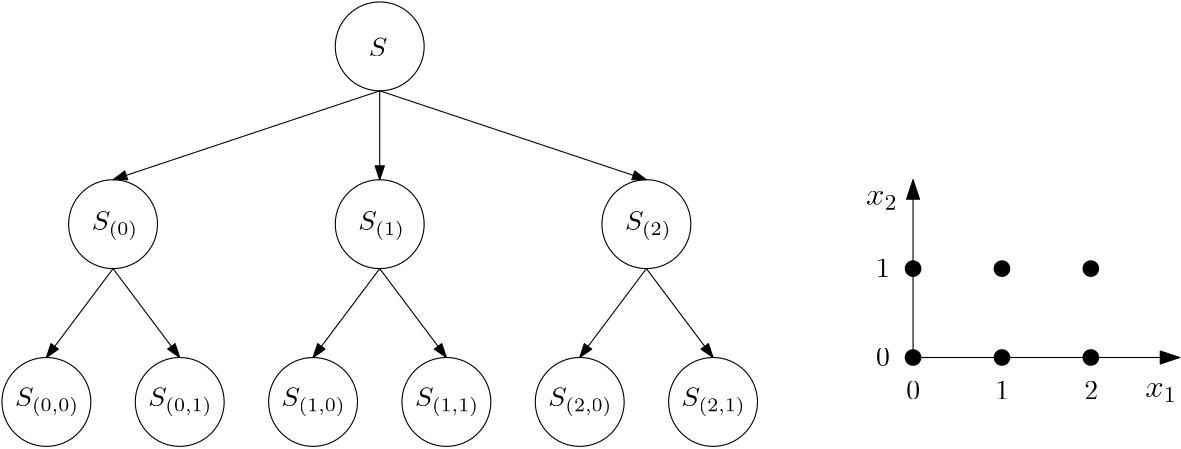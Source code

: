 <?xml version="1.0"?>
<!DOCTYPE ipe SYSTEM "ipe.dtd">
<ipe version="70206" creator="Ipe 7.2.7">
<info created="D:20200221112901" modified="D:20200221112901"/>
<ipestyle name="basic">
<symbol name="arrow/arc(spx)">
<path stroke="sym-stroke" fill="sym-stroke" pen="sym-pen">
0 0 m
-1 0.333 l
-1 -0.333 l
h
</path>
</symbol>
<symbol name="arrow/farc(spx)">
<path stroke="sym-stroke" fill="white" pen="sym-pen">
0 0 m
-1 0.333 l
-1 -0.333 l
h
</path>
</symbol>
<symbol name="arrow/ptarc(spx)">
<path stroke="sym-stroke" fill="sym-stroke" pen="sym-pen">
0 0 m
-1 0.333 l
-0.8 0 l
-1 -0.333 l
h
</path>
</symbol>
<symbol name="arrow/fptarc(spx)">
<path stroke="sym-stroke" fill="white" pen="sym-pen">
0 0 m
-1 0.333 l
-0.8 0 l
-1 -0.333 l
h
</path>
</symbol>
<symbol name="mark/circle(sx)" transformations="translations">
<path fill="sym-stroke">
0.6 0 0 0.6 0 0 e
0.4 0 0 0.4 0 0 e
</path>
</symbol>
<symbol name="mark/disk(sx)" transformations="translations">
<path fill="sym-stroke">
0.6 0 0 0.6 0 0 e
</path>
</symbol>
<symbol name="mark/fdisk(sfx)" transformations="translations">
<group>
<path fill="sym-fill">
0.5 0 0 0.5 0 0 e
</path>
<path fill="sym-stroke" fillrule="eofill">
0.6 0 0 0.6 0 0 e
0.4 0 0 0.4 0 0 e
</path>
</group>
</symbol>
<symbol name="mark/box(sx)" transformations="translations">
<path fill="sym-stroke" fillrule="eofill">
-0.6 -0.6 m
0.6 -0.6 l
0.6 0.6 l
-0.6 0.6 l
h
-0.4 -0.4 m
0.4 -0.4 l
0.4 0.4 l
-0.4 0.4 l
h
</path>
</symbol>
<symbol name="mark/square(sx)" transformations="translations">
<path fill="sym-stroke">
-0.6 -0.6 m
0.6 -0.6 l
0.6 0.6 l
-0.6 0.6 l
h
</path>
</symbol>
<symbol name="mark/fsquare(sfx)" transformations="translations">
<group>
<path fill="sym-fill">
-0.5 -0.5 m
0.5 -0.5 l
0.5 0.5 l
-0.5 0.5 l
h
</path>
<path fill="sym-stroke" fillrule="eofill">
-0.6 -0.6 m
0.6 -0.6 l
0.6 0.6 l
-0.6 0.6 l
h
-0.4 -0.4 m
0.4 -0.4 l
0.4 0.4 l
-0.4 0.4 l
h
</path>
</group>
</symbol>
<symbol name="mark/cross(sx)" transformations="translations">
<group>
<path fill="sym-stroke">
-0.43 -0.57 m
0.57 0.43 l
0.43 0.57 l
-0.57 -0.43 l
h
</path>
<path fill="sym-stroke">
-0.43 0.57 m
0.57 -0.43 l
0.43 -0.57 l
-0.57 0.43 l
h
</path>
</group>
</symbol>
<symbol name="arrow/fnormal(spx)">
<path stroke="sym-stroke" fill="white" pen="sym-pen">
0 0 m
-1 0.333 l
-1 -0.333 l
h
</path>
</symbol>
<symbol name="arrow/pointed(spx)">
<path stroke="sym-stroke" fill="sym-stroke" pen="sym-pen">
0 0 m
-1 0.333 l
-0.8 0 l
-1 -0.333 l
h
</path>
</symbol>
<symbol name="arrow/fpointed(spx)">
<path stroke="sym-stroke" fill="white" pen="sym-pen">
0 0 m
-1 0.333 l
-0.8 0 l
-1 -0.333 l
h
</path>
</symbol>
<symbol name="arrow/linear(spx)">
<path stroke="sym-stroke" pen="sym-pen">
-1 0.333 m
0 0 l
-1 -0.333 l
</path>
</symbol>
<symbol name="arrow/fdouble(spx)">
<path stroke="sym-stroke" fill="white" pen="sym-pen">
0 0 m
-1 0.333 l
-1 -0.333 l
h
-1 0 m
-2 0.333 l
-2 -0.333 l
h
</path>
</symbol>
<symbol name="arrow/double(spx)">
<path stroke="sym-stroke" fill="sym-stroke" pen="sym-pen">
0 0 m
-1 0.333 l
-1 -0.333 l
h
-1 0 m
-2 0.333 l
-2 -0.333 l
h
</path>
</symbol>
<pen name="heavier" value="0.8"/>
<pen name="fat" value="1.2"/>
<pen name="ultrafat" value="2"/>
<symbolsize name="large" value="5"/>
<symbolsize name="small" value="2"/>
<symbolsize name="tiny" value="1.1"/>
<arrowsize name="large" value="10"/>
<arrowsize name="small" value="5"/>
<arrowsize name="tiny" value="3"/>
<color name="red" value="1 0 0"/>
<color name="green" value="0 1 0"/>
<color name="blue" value="0 0 1"/>
<color name="yellow" value="1 1 0"/>
<color name="orange" value="1 0.647 0"/>
<color name="gold" value="1 0.843 0"/>
<color name="purple" value="0.627 0.125 0.941"/>
<color name="gray" value="0.745"/>
<color name="brown" value="0.647 0.165 0.165"/>
<color name="navy" value="0 0 0.502"/>
<color name="pink" value="1 0.753 0.796"/>
<color name="seagreen" value="0.18 0.545 0.341"/>
<color name="turquoise" value="0.251 0.878 0.816"/>
<color name="violet" value="0.933 0.51 0.933"/>
<color name="darkblue" value="0 0 0.545"/>
<color name="darkcyan" value="0 0.545 0.545"/>
<color name="darkgray" value="0.663"/>
<color name="darkgreen" value="0 0.392 0"/>
<color name="darkmagenta" value="0.545 0 0.545"/>
<color name="darkorange" value="1 0.549 0"/>
<color name="darkred" value="0.545 0 0"/>
<color name="lightblue" value="0.678 0.847 0.902"/>
<color name="lightcyan" value="0.878 1 1"/>
<color name="lightgray" value="0.827"/>
<color name="lightgreen" value="0.565 0.933 0.565"/>
<color name="lightyellow" value="1 1 0.878"/>
<dashstyle name="dashed" value="[4] 0"/>
<dashstyle name="dotted" value="[1 3] 0"/>
<dashstyle name="dash dotted" value="[4 2 1 2] 0"/>
<dashstyle name="dash dot dotted" value="[4 2 1 2 1 2] 0"/>
<textsize name="large" value="\large"/>
<textsize name="Large" value="\Large"/>
<textsize name="LARGE" value="\LARGE"/>
<textsize name="huge" value="\huge"/>
<textsize name="Huge" value="\Huge"/>
<textsize name="small" value="\small"/>
<textsize name="footnote" value="\footnotesize"/>
<textsize name="tiny" value="\tiny"/>
<textstyle name="center" begin="\begin{center}" end="\end{center}"/>
<textstyle name="itemize" begin="\begin{itemize}" end="\end{itemize}"/>
<textstyle name="item" begin="\begin{itemize}\item{}" end="\end{itemize}"/>
<gridsize name="4 pts" value="4"/>
<gridsize name="8 pts (~3 mm)" value="8"/>
<gridsize name="16 pts (~6 mm)" value="16"/>
<gridsize name="32 pts (~12 mm)" value="32"/>
<gridsize name="10 pts (~3.5 mm)" value="10"/>
<gridsize name="20 pts (~7 mm)" value="20"/>
<gridsize name="14 pts (~5 mm)" value="14"/>
<gridsize name="28 pts (~10 mm)" value="28"/>
<gridsize name="56 pts (~20 mm)" value="56"/>
<anglesize name="90 deg" value="90"/>
<anglesize name="60 deg" value="60"/>
<anglesize name="45 deg" value="45"/>
<anglesize name="30 deg" value="30"/>
<anglesize name="22.5 deg" value="22.5"/>
<opacity name="10%" value="0.1"/>
<opacity name="30%" value="0.3"/>
<opacity name="50%" value="0.5"/>
<opacity name="75%" value="0.75"/>
<tiling name="falling" angle="-60" step="4" width="1"/>
<tiling name="rising" angle="30" step="4" width="1"/>
</ipestyle>
<page>
<layer name="alpha"/>
<layer name="beta"/>
<layer name="gamma"/>
<layer name="delta"/>
<layer name="epsilon"/>
<layer name="zeta"/>
<layer name="eta"/>
<layer name="theta"/>
<view layers="alpha beta" active="alpha"/>
<view layers="alpha beta gamma delta" active="delta"/>
<view layers="alpha beta epsilon zeta" active="zeta"/>
<view layers="alpha beta eta theta" active="eta"/>
<text layer="alpha" matrix="1 0 0 1 -3.92077 -3.61917" transformations="translations" pos="192 784" stroke="black" type="label" width="6.683" height="6.808" depth="0" valign="baseline" style="math">S</text>
<path stroke="black" arrow="normal/small">
192 768 m
96 736 l
</path>
<path stroke="black" arrow="normal/small">
192 768 m
192 736 l
</path>
<path stroke="black" arrow="normal/small">
192 768 m
288 736 l
</path>
<path stroke="black">
16 0 0 16 192 720 e
</path>
<path matrix="1 0 0 1 -96 0" stroke="black">
16 0 0 16 192 720 e
</path>
<path matrix="1 0 0 1 96 0" stroke="black">
16 0 0 16 192 720 e
</path>
<path matrix="1 0 0 1 0 64" stroke="black">
16 0 0 16 192 720 e
</path>
<text layer="beta" matrix="1 0 0 1 -103.698 -66.1112" transformations="translations" pos="192 784" stroke="black" type="label" width="16.805" height="6.81" depth="3.54" valign="baseline" style="math">S_{(0)}</text>
<text matrix="1 0 0 1 -7.6984 -66.1112" transformations="translations" pos="192 784" stroke="black" type="label" width="16.805" height="6.81" depth="3.54" valign="baseline" style="math">S_{(1)}</text>
<text matrix="1 0 0 1 88.3016 -66.1112" transformations="translations" pos="192 784" stroke="black" type="label" width="16.805" height="6.81" depth="3.54" valign="baseline" style="math">S_{(2)}</text>
<text matrix="1 0 0 1 -131.318 -129.508" transformations="translations" pos="192 784" stroke="black" type="label" width="23.142" height="6.81" depth="3.54" valign="baseline" style="math">S_{(0,0)}</text>
<text matrix="1 0 0 1 -83.3176 -129.508" transformations="translations" pos="192 784" stroke="black" type="label" width="23.142" height="6.81" depth="3.54" valign="baseline" style="math">S_{(0,1)}</text>
<text matrix="1 0 0 1 -35.3176 -129.508" transformations="translations" pos="192 784" stroke="black" type="label" width="23.142" height="6.81" depth="3.54" valign="baseline" style="math">S_{(1,0)}</text>
<text matrix="1 0 0 1 12.6824 -129.508" transformations="translations" pos="192 784" stroke="black" type="label" width="23.142" height="6.81" depth="3.54" valign="baseline" style="math">S_{(1,1)}</text>
<text matrix="1 0 0 1 60.6824 -129.508" transformations="translations" pos="192 784" stroke="black" type="label" width="23.142" height="6.81" depth="3.54" valign="baseline" style="math">S_{(2,0)}</text>
<text matrix="1 0 0 1 108.682 -129.508" transformations="translations" pos="192 784" stroke="black" type="label" width="23.142" height="6.81" depth="3.54" valign="baseline" style="math">S_{(2,1)}</text>
<path stroke="black" arrow="normal/normal">
384 672 m
480 672 l
</path>
<path stroke="black" arrow="normal/normal">
384 672 m
384 736 l
</path>
<use name="mark/disk(sx)" pos="384 672" size="large" stroke="black"/>
<use name="mark/disk(sx)" pos="416 672" size="large" stroke="black"/>
<use name="mark/disk(sx)" pos="448 672" size="large" stroke="black"/>
<use name="mark/disk(sx)" pos="448 704" size="large" stroke="black"/>
<use name="mark/disk(sx)" pos="416 704" size="large" stroke="black"/>
<use name="mark/disk(sx)" pos="384 704" size="large" stroke="black"/>
<text matrix="1 0 0 1 -2.41278 16.8895" transformations="translations" pos="384 640" stroke="black" type="label" width="4.981" height="6.42" depth="0" valign="baseline">0</text>
<text matrix="1 0 0 1 29.5872 16.8895" transformations="translations" pos="384 640" stroke="black" type="label" width="4.981" height="6.42" depth="0" valign="baseline">1</text>
<text matrix="1 0 0 1 61.5872 16.8895" transformations="translations" pos="384 640" stroke="black" type="label" width="4.981" height="6.42" depth="0" valign="baseline">2</text>
<text matrix="1 0 0 1 -13.3009 28.984" transformations="translations" pos="384 640" stroke="black" type="label" width="4.981" height="6.42" depth="0" valign="baseline">0</text>
<text matrix="1 0 0 1 -13.3009 60.984" transformations="translations" pos="384 640" stroke="black" type="label" width="4.981" height="6.42" depth="0" valign="baseline">1</text>
<text matrix="1 0 0 1 -12.3655 17.7943" transformations="translations" pos="480 640" stroke="black" type="label" width="11.384" height="5.151" depth="1.79" valign="baseline" size="large" style="math">x_1</text>
<text matrix="1 0 0 1 -112.92 86.9521" transformations="translations" pos="480 640" stroke="black" type="label" width="11.384" height="5.151" depth="1.79" valign="baseline" size="large" style="math">x_2</text>
<path matrix="1 0 0 1 104 0" stroke="black">
16 0 0 16 160 656 e
</path>
<path matrix="1 0 0 1 88 0" stroke="black">
16 0 0 16 224 656 e
</path>
<path matrix="1 0 0 1 96 0" stroke="black" arrow="normal/small">
192 704 m
168 672 l
</path>
<path matrix="1 0 0 1 96 0" stroke="black" arrow="normal/small">
192 704 m
216 672 l
</path>
<path matrix="1 0 0 1 8 0" stroke="black">
16 0 0 16 160 656 e
</path>
<path matrix="1 0 0 1 -8 0" stroke="black">
16 0 0 16 224 656 e
</path>
<path stroke="black" arrow="normal/small">
192 704 m
168 672 l
</path>
<path stroke="black" arrow="normal/small">
192 704 m
216 672 l
</path>
<path matrix="1 0 0 1 -88 0" stroke="black">
16 0 0 16 160 656 e
</path>
<path matrix="1 0 0 1 -104 0" stroke="black">
16 0 0 16 224 656 e
</path>
<path matrix="1 0 0 1 -96 0" stroke="black" arrow="normal/small">
192 704 m
168 672 l
</path>
<path matrix="1 0 0 1 -96 0" stroke="black" arrow="normal/small">
192 704 m
216 672 l
</path>
<use layer="delta" name="mark/disk(sx)" pos="384 672" size="large" stroke="red"/>
<use name="mark/disk(sx)" pos="416 672" size="large" stroke="red"/>
<use name="mark/disk(sx)" pos="448 672" size="large" stroke="red"/>
<use name="mark/disk(sx)" pos="448 704" size="large" stroke="red"/>
<use name="mark/disk(sx)" pos="416 704" size="large" stroke="red"/>
<use name="mark/disk(sx)" pos="384 704" size="large" stroke="red"/>
<text layer="gamma" matrix="1 0 0 1 -3.92077 -3.61917" transformations="translations" pos="192 784" stroke="red" type="label" width="6.683" height="6.808" depth="0" valign="baseline" style="math">S</text>
<text layer="epsilon" matrix="1 0 0 1 -7.6984 -66.1112" transformations="translations" pos="192 784" stroke="red" type="label" width="16.805" height="6.81" depth="3.54" valign="baseline" style="math">S_{(1)}</text>
<use layer="zeta" name="mark/disk(sx)" pos="416 672" size="large" stroke="red"/>
<use name="mark/disk(sx)" pos="416 704" size="large" stroke="red"/>
<use layer="theta" name="mark/disk(sx)" pos="416 704" size="large" stroke="red"/>
<text layer="eta" matrix="1 0 0 1 12.6824 -129.508" transformations="translations" pos="192 784" stroke="red" type="label" width="23.142" height="6.81" depth="3.54" valign="baseline" style="math">S_{(1,1)}</text>
</page>
</ipe>
